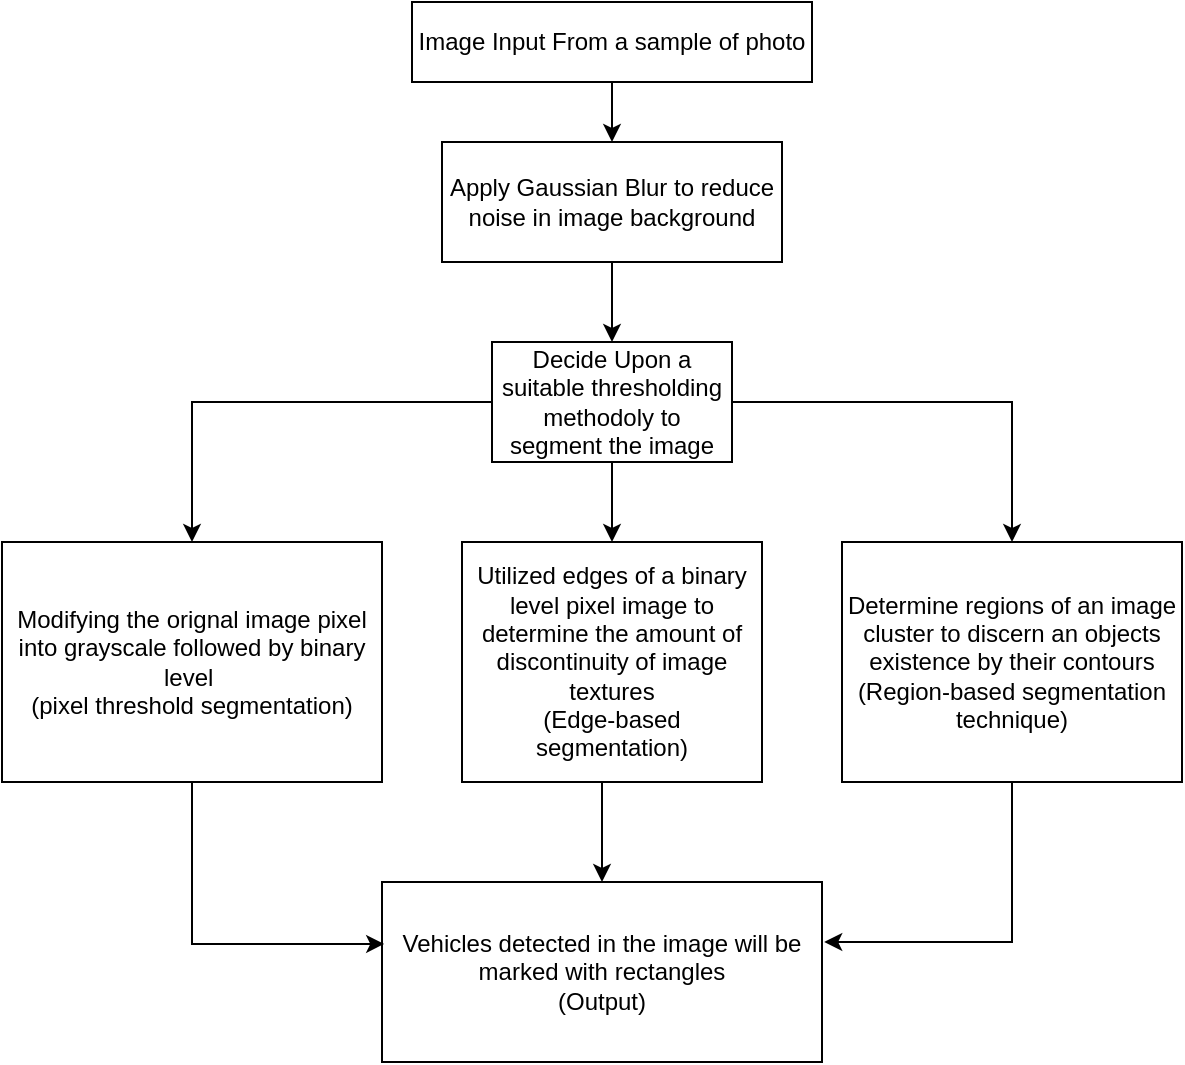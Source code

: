 <mxfile version="19.0.3" type="device"><diagram id="TBXMf3CAtol__E4E0ByA" name="Page-1"><mxGraphModel dx="1108" dy="553" grid="1" gridSize="10" guides="1" tooltips="1" connect="1" arrows="1" fold="1" page="1" pageScale="1" pageWidth="850" pageHeight="1100" math="0" shadow="0"><root><mxCell id="0"/><mxCell id="1" parent="0"/><mxCell id="BXNeQMlo8tU0MQH_XHwd-1" value="Image Input From a sample of photo" style="rounded=0;whiteSpace=wrap;html=1;" vertex="1" parent="1"><mxGeometry x="255" y="300" width="200" height="40" as="geometry"/></mxCell><mxCell id="BXNeQMlo8tU0MQH_XHwd-2" value="Determine regions of an image cluster to discern an objects existence by their contours&lt;br&gt;(Region-based segmentation technique)" style="rounded=0;whiteSpace=wrap;html=1;" vertex="1" parent="1"><mxGeometry x="470" y="570" width="170" height="120" as="geometry"/></mxCell><mxCell id="BXNeQMlo8tU0MQH_XHwd-3" value="Decide Upon a suitable thresholding methodoly to segment the image" style="rounded=0;whiteSpace=wrap;html=1;" vertex="1" parent="1"><mxGeometry x="295" y="470" width="120" height="60" as="geometry"/></mxCell><mxCell id="BXNeQMlo8tU0MQH_XHwd-4" value="Utilized edges of a binary level pixel image to determine the amount of discontinuity of image textures&lt;br&gt;(Edge-based segmentation)" style="rounded=0;whiteSpace=wrap;html=1;" vertex="1" parent="1"><mxGeometry x="280" y="570" width="150" height="120" as="geometry"/></mxCell><mxCell id="BXNeQMlo8tU0MQH_XHwd-5" value="Modifying the orignal image pixel into grayscale followed by binary level&amp;nbsp;&lt;br&gt;(pixel threshold segmentation)" style="rounded=0;whiteSpace=wrap;html=1;" vertex="1" parent="1"><mxGeometry x="50" y="570" width="190" height="120" as="geometry"/></mxCell><mxCell id="BXNeQMlo8tU0MQH_XHwd-6" value="Vehicles detected in the image will be marked with rectangles&lt;br&gt;(Output)" style="rounded=0;whiteSpace=wrap;html=1;" vertex="1" parent="1"><mxGeometry x="240" y="740" width="220" height="90" as="geometry"/></mxCell><mxCell id="BXNeQMlo8tU0MQH_XHwd-7" value="Apply Gaussian Blur to reduce noise in image background" style="rounded=0;whiteSpace=wrap;html=1;" vertex="1" parent="1"><mxGeometry x="270" y="370" width="170" height="60" as="geometry"/></mxCell><mxCell id="BXNeQMlo8tU0MQH_XHwd-9" value="" style="endArrow=classic;html=1;rounded=0;exitX=0.5;exitY=1;exitDx=0;exitDy=0;entryX=0.5;entryY=0;entryDx=0;entryDy=0;" edge="1" parent="1" source="BXNeQMlo8tU0MQH_XHwd-3" target="BXNeQMlo8tU0MQH_XHwd-4"><mxGeometry width="50" height="50" relative="1" as="geometry"><mxPoint x="440" y="470" as="sourcePoint"/><mxPoint x="480" y="550" as="targetPoint"/><Array as="points"/></mxGeometry></mxCell><mxCell id="BXNeQMlo8tU0MQH_XHwd-10" value="" style="endArrow=classic;html=1;rounded=0;exitX=0;exitY=0.5;exitDx=0;exitDy=0;entryX=0.5;entryY=0;entryDx=0;entryDy=0;" edge="1" parent="1" source="BXNeQMlo8tU0MQH_XHwd-3" target="BXNeQMlo8tU0MQH_XHwd-5"><mxGeometry width="50" height="50" relative="1" as="geometry"><mxPoint x="440" y="470" as="sourcePoint"/><mxPoint x="480" y="550" as="targetPoint"/><Array as="points"><mxPoint x="145" y="500"/></Array></mxGeometry></mxCell><mxCell id="BXNeQMlo8tU0MQH_XHwd-11" value="" style="endArrow=classic;html=1;rounded=0;exitX=1;exitY=0.5;exitDx=0;exitDy=0;" edge="1" parent="1" source="BXNeQMlo8tU0MQH_XHwd-3" target="BXNeQMlo8tU0MQH_XHwd-2"><mxGeometry width="50" height="50" relative="1" as="geometry"><mxPoint x="450" y="480" as="sourcePoint"/><mxPoint x="490" y="560" as="targetPoint"/><Array as="points"><mxPoint x="555" y="500"/></Array></mxGeometry></mxCell><mxCell id="BXNeQMlo8tU0MQH_XHwd-12" value="" style="endArrow=classic;html=1;rounded=0;entryX=0.5;entryY=0;entryDx=0;entryDy=0;" edge="1" parent="1" target="BXNeQMlo8tU0MQH_XHwd-6"><mxGeometry width="50" height="50" relative="1" as="geometry"><mxPoint x="350" y="690" as="sourcePoint"/><mxPoint x="355" y="750" as="targetPoint"/><Array as="points"/></mxGeometry></mxCell><mxCell id="BXNeQMlo8tU0MQH_XHwd-13" value="" style="endArrow=classic;html=1;rounded=0;exitX=0.5;exitY=1;exitDx=0;exitDy=0;" edge="1" parent="1" source="BXNeQMlo8tU0MQH_XHwd-7" target="BXNeQMlo8tU0MQH_XHwd-3"><mxGeometry width="50" height="50" relative="1" as="geometry"><mxPoint x="470" y="500" as="sourcePoint"/><mxPoint x="510" y="580" as="targetPoint"/><Array as="points"/></mxGeometry></mxCell><mxCell id="BXNeQMlo8tU0MQH_XHwd-14" value="" style="endArrow=classic;html=1;rounded=0;entryX=1.005;entryY=0.333;entryDx=0;entryDy=0;entryPerimeter=0;" edge="1" parent="1" source="BXNeQMlo8tU0MQH_XHwd-2" target="BXNeQMlo8tU0MQH_XHwd-6"><mxGeometry width="50" height="50" relative="1" as="geometry"><mxPoint x="580" y="460" as="sourcePoint"/><mxPoint x="520" y="590" as="targetPoint"/><Array as="points"><mxPoint x="555" y="770"/></Array></mxGeometry></mxCell><mxCell id="BXNeQMlo8tU0MQH_XHwd-15" value="" style="endArrow=classic;html=1;rounded=0;exitX=0.5;exitY=1;exitDx=0;exitDy=0;entryX=0.005;entryY=0.344;entryDx=0;entryDy=0;entryPerimeter=0;" edge="1" parent="1" source="BXNeQMlo8tU0MQH_XHwd-5" target="BXNeQMlo8tU0MQH_XHwd-6"><mxGeometry width="50" height="50" relative="1" as="geometry"><mxPoint x="490" y="520" as="sourcePoint"/><mxPoint x="530" y="600" as="targetPoint"/><Array as="points"><mxPoint x="145" y="771"/></Array></mxGeometry></mxCell><mxCell id="BXNeQMlo8tU0MQH_XHwd-16" value="" style="endArrow=classic;html=1;rounded=0;exitX=0.5;exitY=1;exitDx=0;exitDy=0;entryX=0.5;entryY=0;entryDx=0;entryDy=0;" edge="1" parent="1" source="BXNeQMlo8tU0MQH_XHwd-1" target="BXNeQMlo8tU0MQH_XHwd-7"><mxGeometry width="50" height="50" relative="1" as="geometry"><mxPoint x="430" y="330" as="sourcePoint"/><mxPoint x="480" y="280" as="targetPoint"/></mxGeometry></mxCell></root></mxGraphModel></diagram></mxfile>